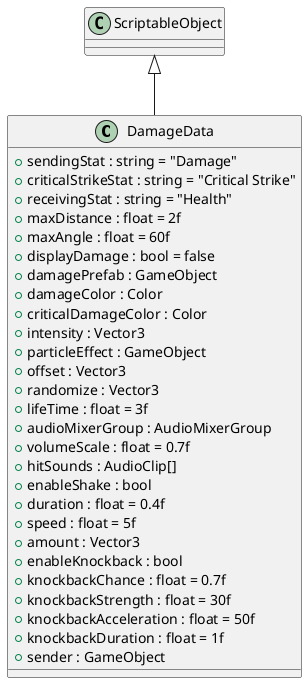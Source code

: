 @startuml
class DamageData {
    + sendingStat : string = "Damage"
    + criticalStrikeStat : string = "Critical Strike"
    + receivingStat : string = "Health"
    + maxDistance : float = 2f
    + maxAngle : float = 60f
    + displayDamage : bool = false
    + damagePrefab : GameObject
    + damageColor : Color
    + criticalDamageColor : Color
    + intensity : Vector3
    + particleEffect : GameObject
    + offset : Vector3
    + randomize : Vector3
    + lifeTime : float = 3f
    + audioMixerGroup : AudioMixerGroup
    + volumeScale : float = 0.7f
    + hitSounds : AudioClip[]
    + enableShake : bool
    + duration : float = 0.4f
    + speed : float = 5f
    + amount : Vector3
    + enableKnockback : bool
    + knockbackChance : float = 0.7f
    + knockbackStrength : float = 30f
    + knockbackAcceleration : float = 50f
    + knockbackDuration : float = 1f
    + sender : GameObject
}
ScriptableObject <|-- DamageData
@enduml
